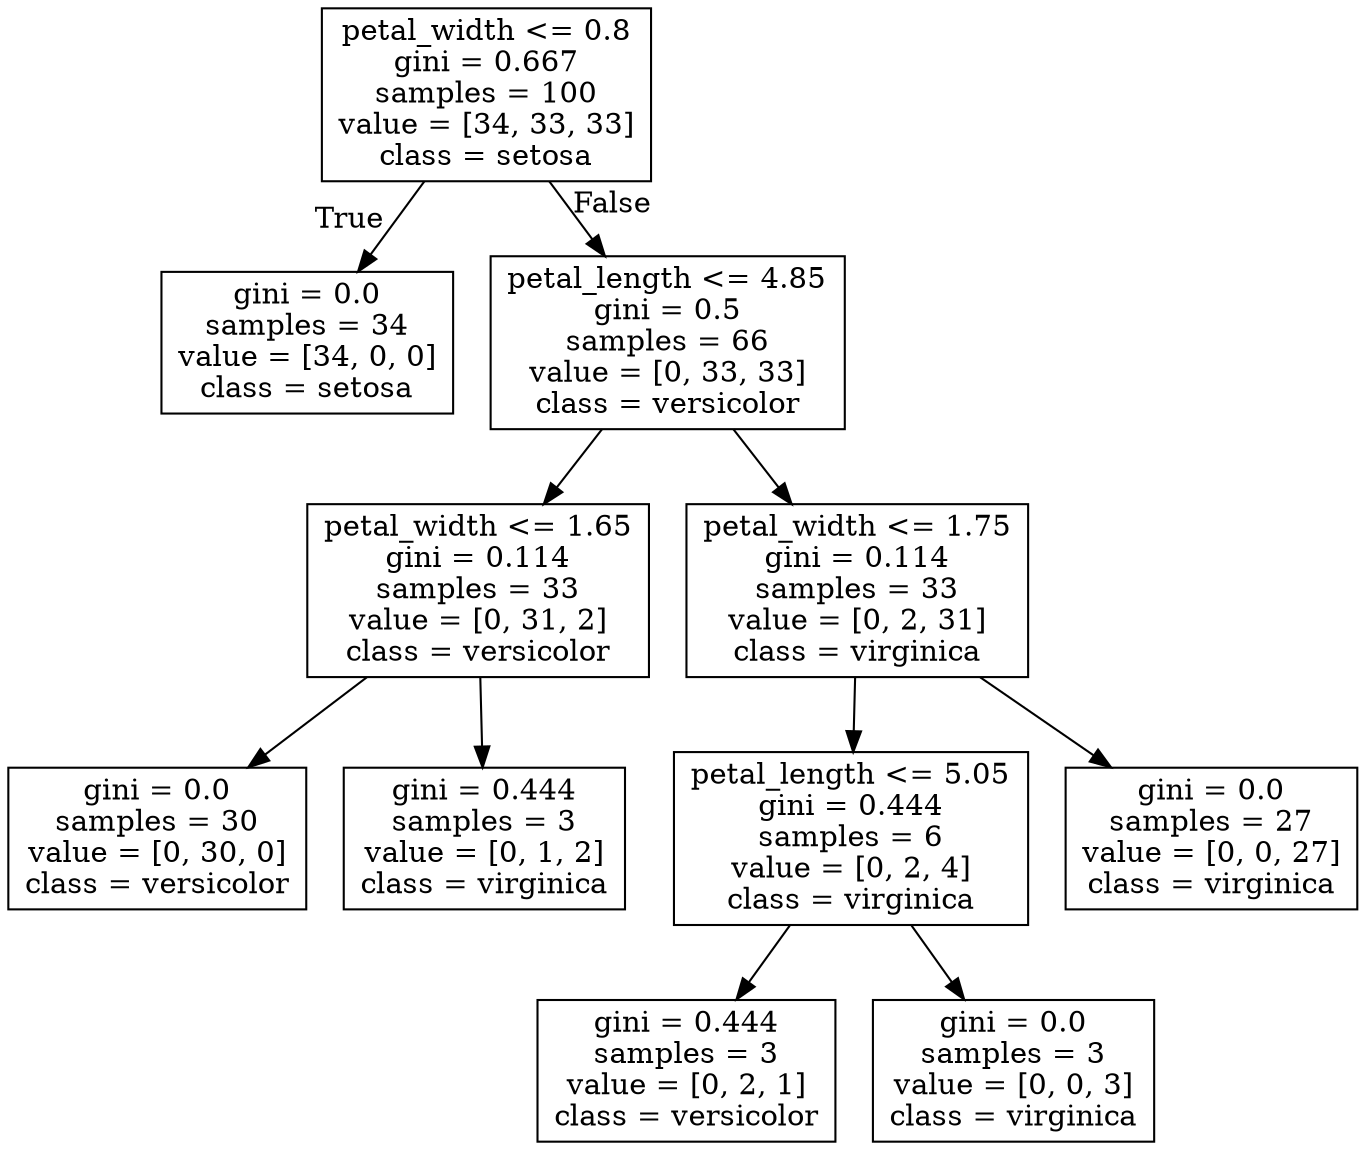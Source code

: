 digraph Tree {
node [shape=box] ;
0 [label="petal_width <= 0.8\ngini = 0.667\nsamples = 100\nvalue = [34, 33, 33]\nclass = setosa"] ;
1 [label="gini = 0.0\nsamples = 34\nvalue = [34, 0, 0]\nclass = setosa"] ;
0 -> 1 [labeldistance=2.5, labelangle=45, headlabel="True"] ;
2 [label="petal_length <= 4.85\ngini = 0.5\nsamples = 66\nvalue = [0, 33, 33]\nclass = versicolor"] ;
0 -> 2 [labeldistance=2.5, labelangle=-45, headlabel="False"] ;
3 [label="petal_width <= 1.65\ngini = 0.114\nsamples = 33\nvalue = [0, 31, 2]\nclass = versicolor"] ;
2 -> 3 ;
4 [label="gini = 0.0\nsamples = 30\nvalue = [0, 30, 0]\nclass = versicolor"] ;
3 -> 4 ;
5 [label="gini = 0.444\nsamples = 3\nvalue = [0, 1, 2]\nclass = virginica"] ;
3 -> 5 ;
6 [label="petal_width <= 1.75\ngini = 0.114\nsamples = 33\nvalue = [0, 2, 31]\nclass = virginica"] ;
2 -> 6 ;
7 [label="petal_length <= 5.05\ngini = 0.444\nsamples = 6\nvalue = [0, 2, 4]\nclass = virginica"] ;
6 -> 7 ;
8 [label="gini = 0.444\nsamples = 3\nvalue = [0, 2, 1]\nclass = versicolor"] ;
7 -> 8 ;
9 [label="gini = 0.0\nsamples = 3\nvalue = [0, 0, 3]\nclass = virginica"] ;
7 -> 9 ;
10 [label="gini = 0.0\nsamples = 27\nvalue = [0, 0, 27]\nclass = virginica"] ;
6 -> 10 ;
}